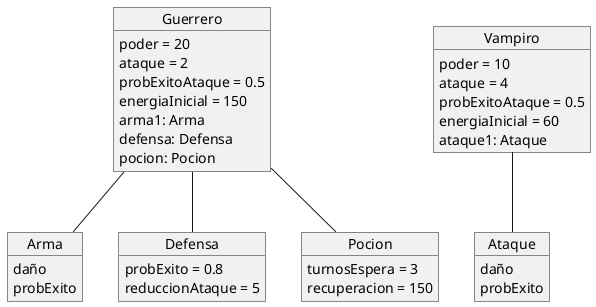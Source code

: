 @startuml

object Guerrero {
  poder = 20
  ataque = 2
  probExitoAtaque = 0.5
  energiaInicial = 150
  arma1: Arma
  defensa: Defensa
  pocion: Pocion
}

object Vampiro {
  poder = 10
  ataque = 4
  probExitoAtaque = 0.5
  energiaInicial = 60
  ataque1: Ataque
}

object Arma {
  daño
  probExito
}

object Defensa {
  probExito = 0.8
  reduccionAtaque = 5
}

object Pocion {
  turnosEspera = 3
  recuperacion = 150
}

object Ataque {
  daño
  probExito
}

Guerrero -- Arma
Guerrero -- Defensa
Guerrero -- Pocion

Vampiro -- Ataque
@enduml